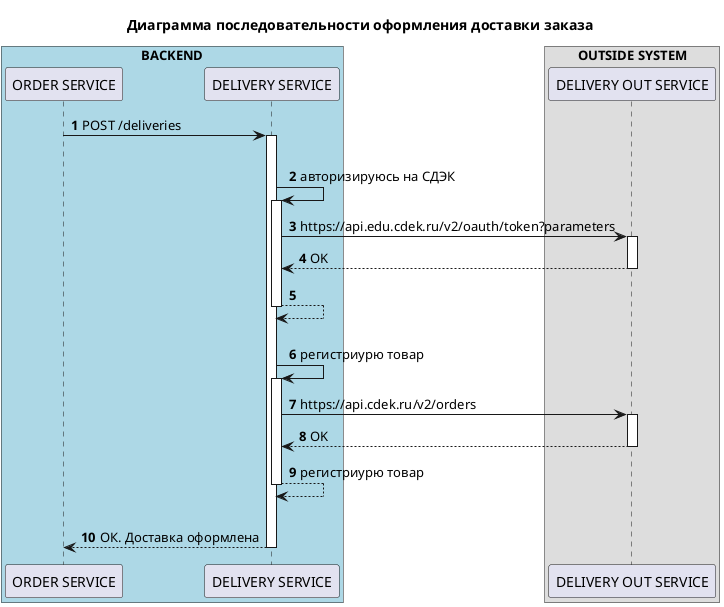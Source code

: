 @startuml
'<SETTINGS>'
autonumber
autoactivate on
skinparam maxMessageSize 210
'</SETTINGS>'


title "Диаграмма последовательности оформления доставки заказа"

'<PARTICIPANTS>'
box "BACKEND" #LightBlue
participant "ORDER SERVICE" as orders
participant "DELIVERY SERVICE" as delivery
end box
box "OUTSIDE SYSTEM"
participant "DELIVERY OUT SERVICE" as delivery_out_serv
end box
'<\PARTICIPANTS>'

'<LOGIC>'
orders -> delivery: POST /deliveries
|||
delivery -> delivery: авторизируюсь на СДЭК
delivery -> delivery_out_serv: https://api.edu.cdek.ru/v2/oauth/token?parameters
delivery_out_serv --> delivery: OK
delivery --> delivery
|||
delivery -> delivery: регистриурю товар
delivery -> delivery_out_serv: https://api.cdek.ru/v2/orders
delivery_out_serv --> delivery: OK
delivery --> delivery: регистриурю товар
|||
delivery --> orders: ОК. Доставка оформлена

'<\LOGIC>'

@enduml

